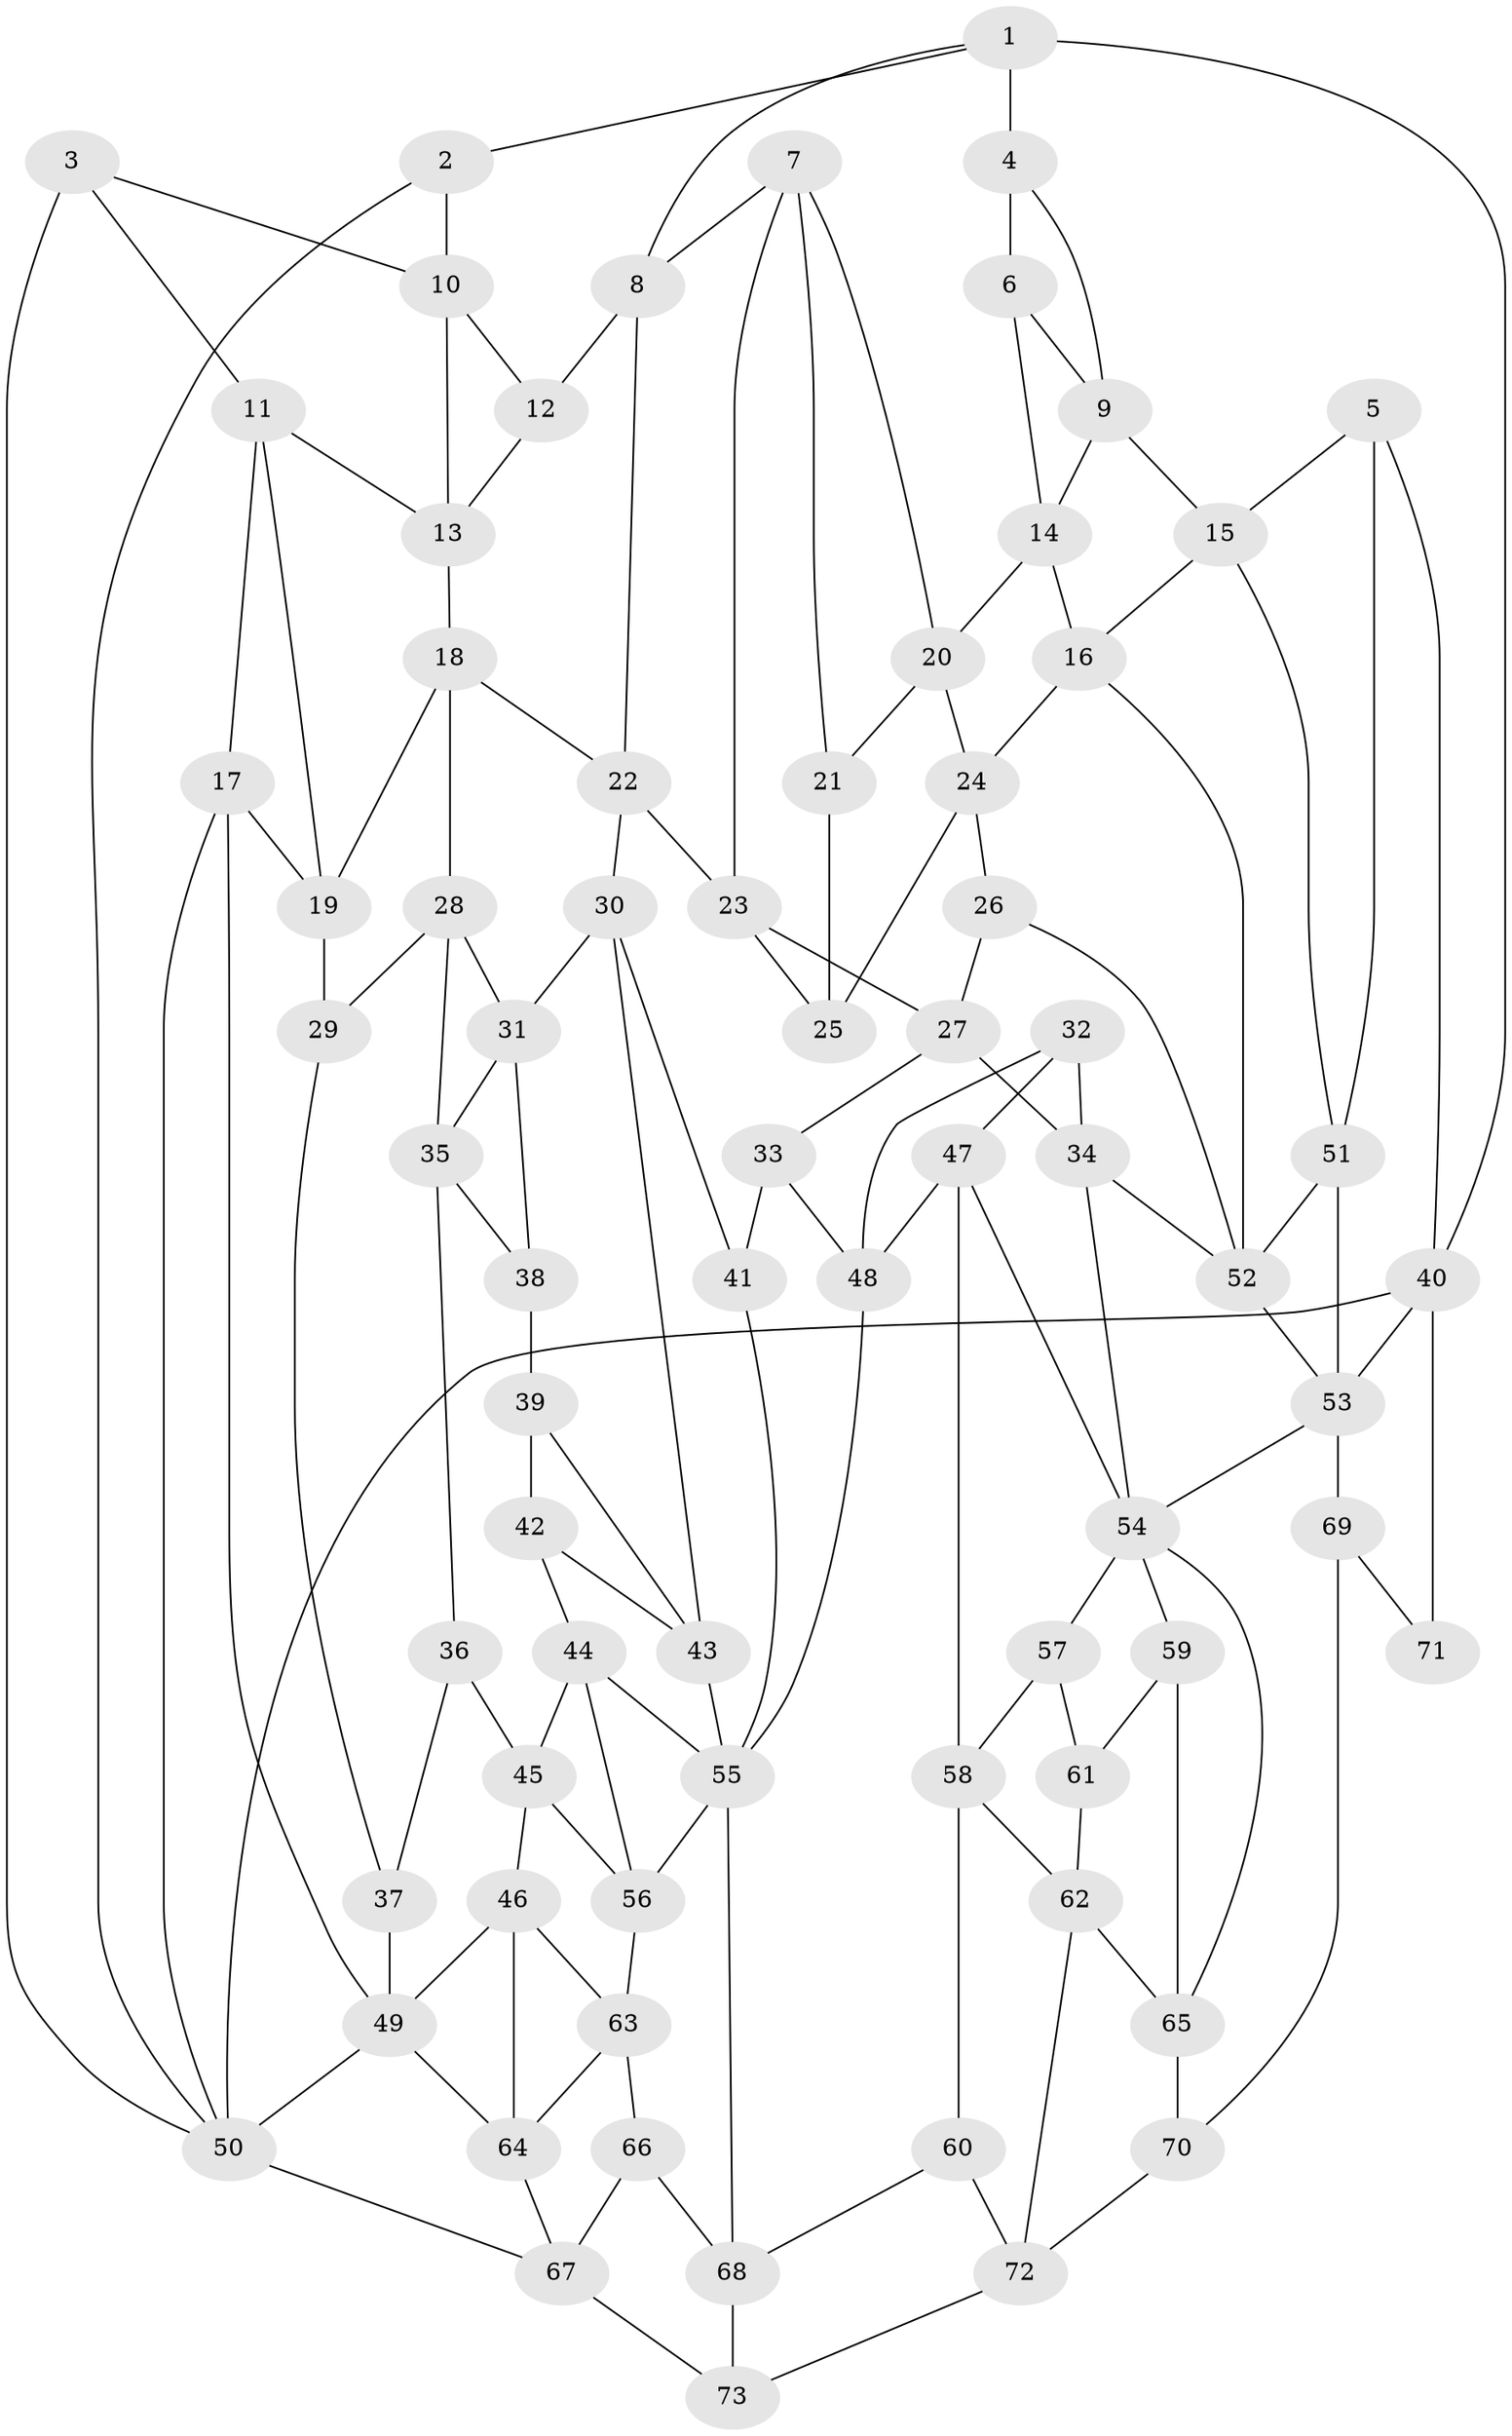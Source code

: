 // original degree distribution, {3: 0.0273972602739726, 5: 0.547945205479452, 6: 0.2191780821917808, 4: 0.2054794520547945}
// Generated by graph-tools (version 1.1) at 2025/27/03/09/25 03:27:11]
// undirected, 73 vertices, 137 edges
graph export_dot {
graph [start="1"]
  node [color=gray90,style=filled];
  1;
  2;
  3;
  4;
  5;
  6;
  7;
  8;
  9;
  10;
  11;
  12;
  13;
  14;
  15;
  16;
  17;
  18;
  19;
  20;
  21;
  22;
  23;
  24;
  25;
  26;
  27;
  28;
  29;
  30;
  31;
  32;
  33;
  34;
  35;
  36;
  37;
  38;
  39;
  40;
  41;
  42;
  43;
  44;
  45;
  46;
  47;
  48;
  49;
  50;
  51;
  52;
  53;
  54;
  55;
  56;
  57;
  58;
  59;
  60;
  61;
  62;
  63;
  64;
  65;
  66;
  67;
  68;
  69;
  70;
  71;
  72;
  73;
  1 -- 2 [weight=1.0];
  1 -- 4 [weight=2.0];
  1 -- 8 [weight=1.0];
  1 -- 40 [weight=1.0];
  2 -- 10 [weight=1.0];
  2 -- 50 [weight=1.0];
  3 -- 10 [weight=1.0];
  3 -- 11 [weight=1.0];
  3 -- 50 [weight=1.0];
  4 -- 6 [weight=1.0];
  4 -- 9 [weight=1.0];
  5 -- 15 [weight=1.0];
  5 -- 40 [weight=1.0];
  5 -- 51 [weight=1.0];
  6 -- 9 [weight=1.0];
  6 -- 14 [weight=1.0];
  7 -- 8 [weight=1.0];
  7 -- 20 [weight=1.0];
  7 -- 21 [weight=1.0];
  7 -- 23 [weight=1.0];
  8 -- 12 [weight=1.0];
  8 -- 22 [weight=1.0];
  9 -- 14 [weight=1.0];
  9 -- 15 [weight=1.0];
  10 -- 12 [weight=1.0];
  10 -- 13 [weight=1.0];
  11 -- 13 [weight=1.0];
  11 -- 17 [weight=1.0];
  11 -- 19 [weight=1.0];
  12 -- 13 [weight=1.0];
  13 -- 18 [weight=1.0];
  14 -- 16 [weight=1.0];
  14 -- 20 [weight=1.0];
  15 -- 16 [weight=1.0];
  15 -- 51 [weight=1.0];
  16 -- 24 [weight=1.0];
  16 -- 52 [weight=1.0];
  17 -- 19 [weight=1.0];
  17 -- 49 [weight=1.0];
  17 -- 50 [weight=1.0];
  18 -- 19 [weight=1.0];
  18 -- 22 [weight=1.0];
  18 -- 28 [weight=1.0];
  19 -- 29 [weight=1.0];
  20 -- 21 [weight=1.0];
  20 -- 24 [weight=1.0];
  21 -- 25 [weight=2.0];
  22 -- 23 [weight=1.0];
  22 -- 30 [weight=1.0];
  23 -- 25 [weight=1.0];
  23 -- 27 [weight=1.0];
  24 -- 25 [weight=1.0];
  24 -- 26 [weight=1.0];
  26 -- 27 [weight=1.0];
  26 -- 52 [weight=1.0];
  27 -- 33 [weight=1.0];
  27 -- 34 [weight=1.0];
  28 -- 29 [weight=1.0];
  28 -- 31 [weight=1.0];
  28 -- 35 [weight=1.0];
  29 -- 37 [weight=1.0];
  30 -- 31 [weight=1.0];
  30 -- 41 [weight=1.0];
  30 -- 43 [weight=1.0];
  31 -- 35 [weight=1.0];
  31 -- 38 [weight=1.0];
  32 -- 34 [weight=1.0];
  32 -- 47 [weight=1.0];
  32 -- 48 [weight=1.0];
  33 -- 41 [weight=2.0];
  33 -- 48 [weight=1.0];
  34 -- 52 [weight=1.0];
  34 -- 54 [weight=1.0];
  35 -- 36 [weight=1.0];
  35 -- 38 [weight=1.0];
  36 -- 37 [weight=1.0];
  36 -- 45 [weight=1.0];
  37 -- 49 [weight=2.0];
  38 -- 39 [weight=2.0];
  39 -- 42 [weight=1.0];
  39 -- 43 [weight=1.0];
  40 -- 50 [weight=2.0];
  40 -- 53 [weight=1.0];
  40 -- 71 [weight=1.0];
  41 -- 55 [weight=1.0];
  42 -- 43 [weight=1.0];
  42 -- 44 [weight=1.0];
  43 -- 55 [weight=1.0];
  44 -- 45 [weight=1.0];
  44 -- 55 [weight=1.0];
  44 -- 56 [weight=1.0];
  45 -- 46 [weight=1.0];
  45 -- 56 [weight=1.0];
  46 -- 49 [weight=1.0];
  46 -- 63 [weight=1.0];
  46 -- 64 [weight=1.0];
  47 -- 48 [weight=1.0];
  47 -- 54 [weight=1.0];
  47 -- 58 [weight=1.0];
  48 -- 55 [weight=1.0];
  49 -- 50 [weight=1.0];
  49 -- 64 [weight=1.0];
  50 -- 67 [weight=1.0];
  51 -- 52 [weight=1.0];
  51 -- 53 [weight=2.0];
  52 -- 53 [weight=1.0];
  53 -- 54 [weight=1.0];
  53 -- 69 [weight=1.0];
  54 -- 57 [weight=1.0];
  54 -- 59 [weight=1.0];
  54 -- 65 [weight=1.0];
  55 -- 56 [weight=1.0];
  55 -- 68 [weight=1.0];
  56 -- 63 [weight=1.0];
  57 -- 58 [weight=1.0];
  57 -- 61 [weight=2.0];
  58 -- 60 [weight=1.0];
  58 -- 62 [weight=1.0];
  59 -- 61 [weight=1.0];
  59 -- 65 [weight=1.0];
  60 -- 68 [weight=1.0];
  60 -- 72 [weight=1.0];
  61 -- 62 [weight=1.0];
  62 -- 65 [weight=1.0];
  62 -- 72 [weight=1.0];
  63 -- 64 [weight=1.0];
  63 -- 66 [weight=1.0];
  64 -- 67 [weight=1.0];
  65 -- 70 [weight=1.0];
  66 -- 67 [weight=1.0];
  66 -- 68 [weight=1.0];
  67 -- 73 [weight=1.0];
  68 -- 73 [weight=1.0];
  69 -- 70 [weight=1.0];
  69 -- 71 [weight=2.0];
  70 -- 72 [weight=1.0];
  72 -- 73 [weight=1.0];
}
